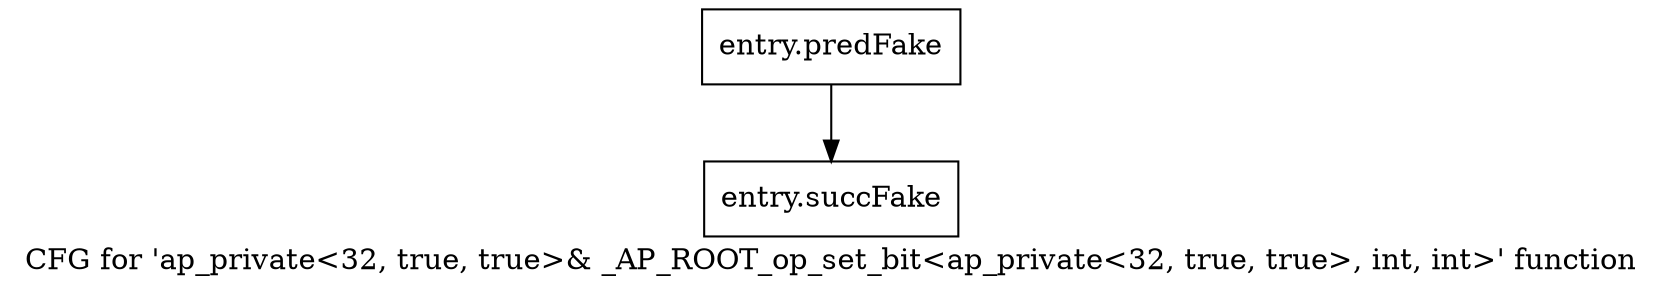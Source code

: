 digraph "CFG for 'ap_private\<32, true, true\>& _AP_ROOT_op_set_bit\<ap_private\<32, true, true\>, int, int\>' function" {
	label="CFG for 'ap_private\<32, true, true\>& _AP_ROOT_op_set_bit\<ap_private\<32, true, true\>, int, int\>' function";

	Node0x5949ea0 [shape=record,filename="",linenumber="",label="{entry.predFake}"];
	Node0x5949ea0 -> Node0x5acc3d0[ callList="" memoryops="" filename="/home/omerfaruk/tools/Xilinx/Vitis_HLS/2023.2/include/etc/ap_common.h" execusionnum="0"];
	Node0x5acc3d0 [shape=record,filename="/home/omerfaruk/tools/Xilinx/Vitis_HLS/2023.2/include/etc/ap_common.h",linenumber="680",label="{entry.succFake}"];
}
